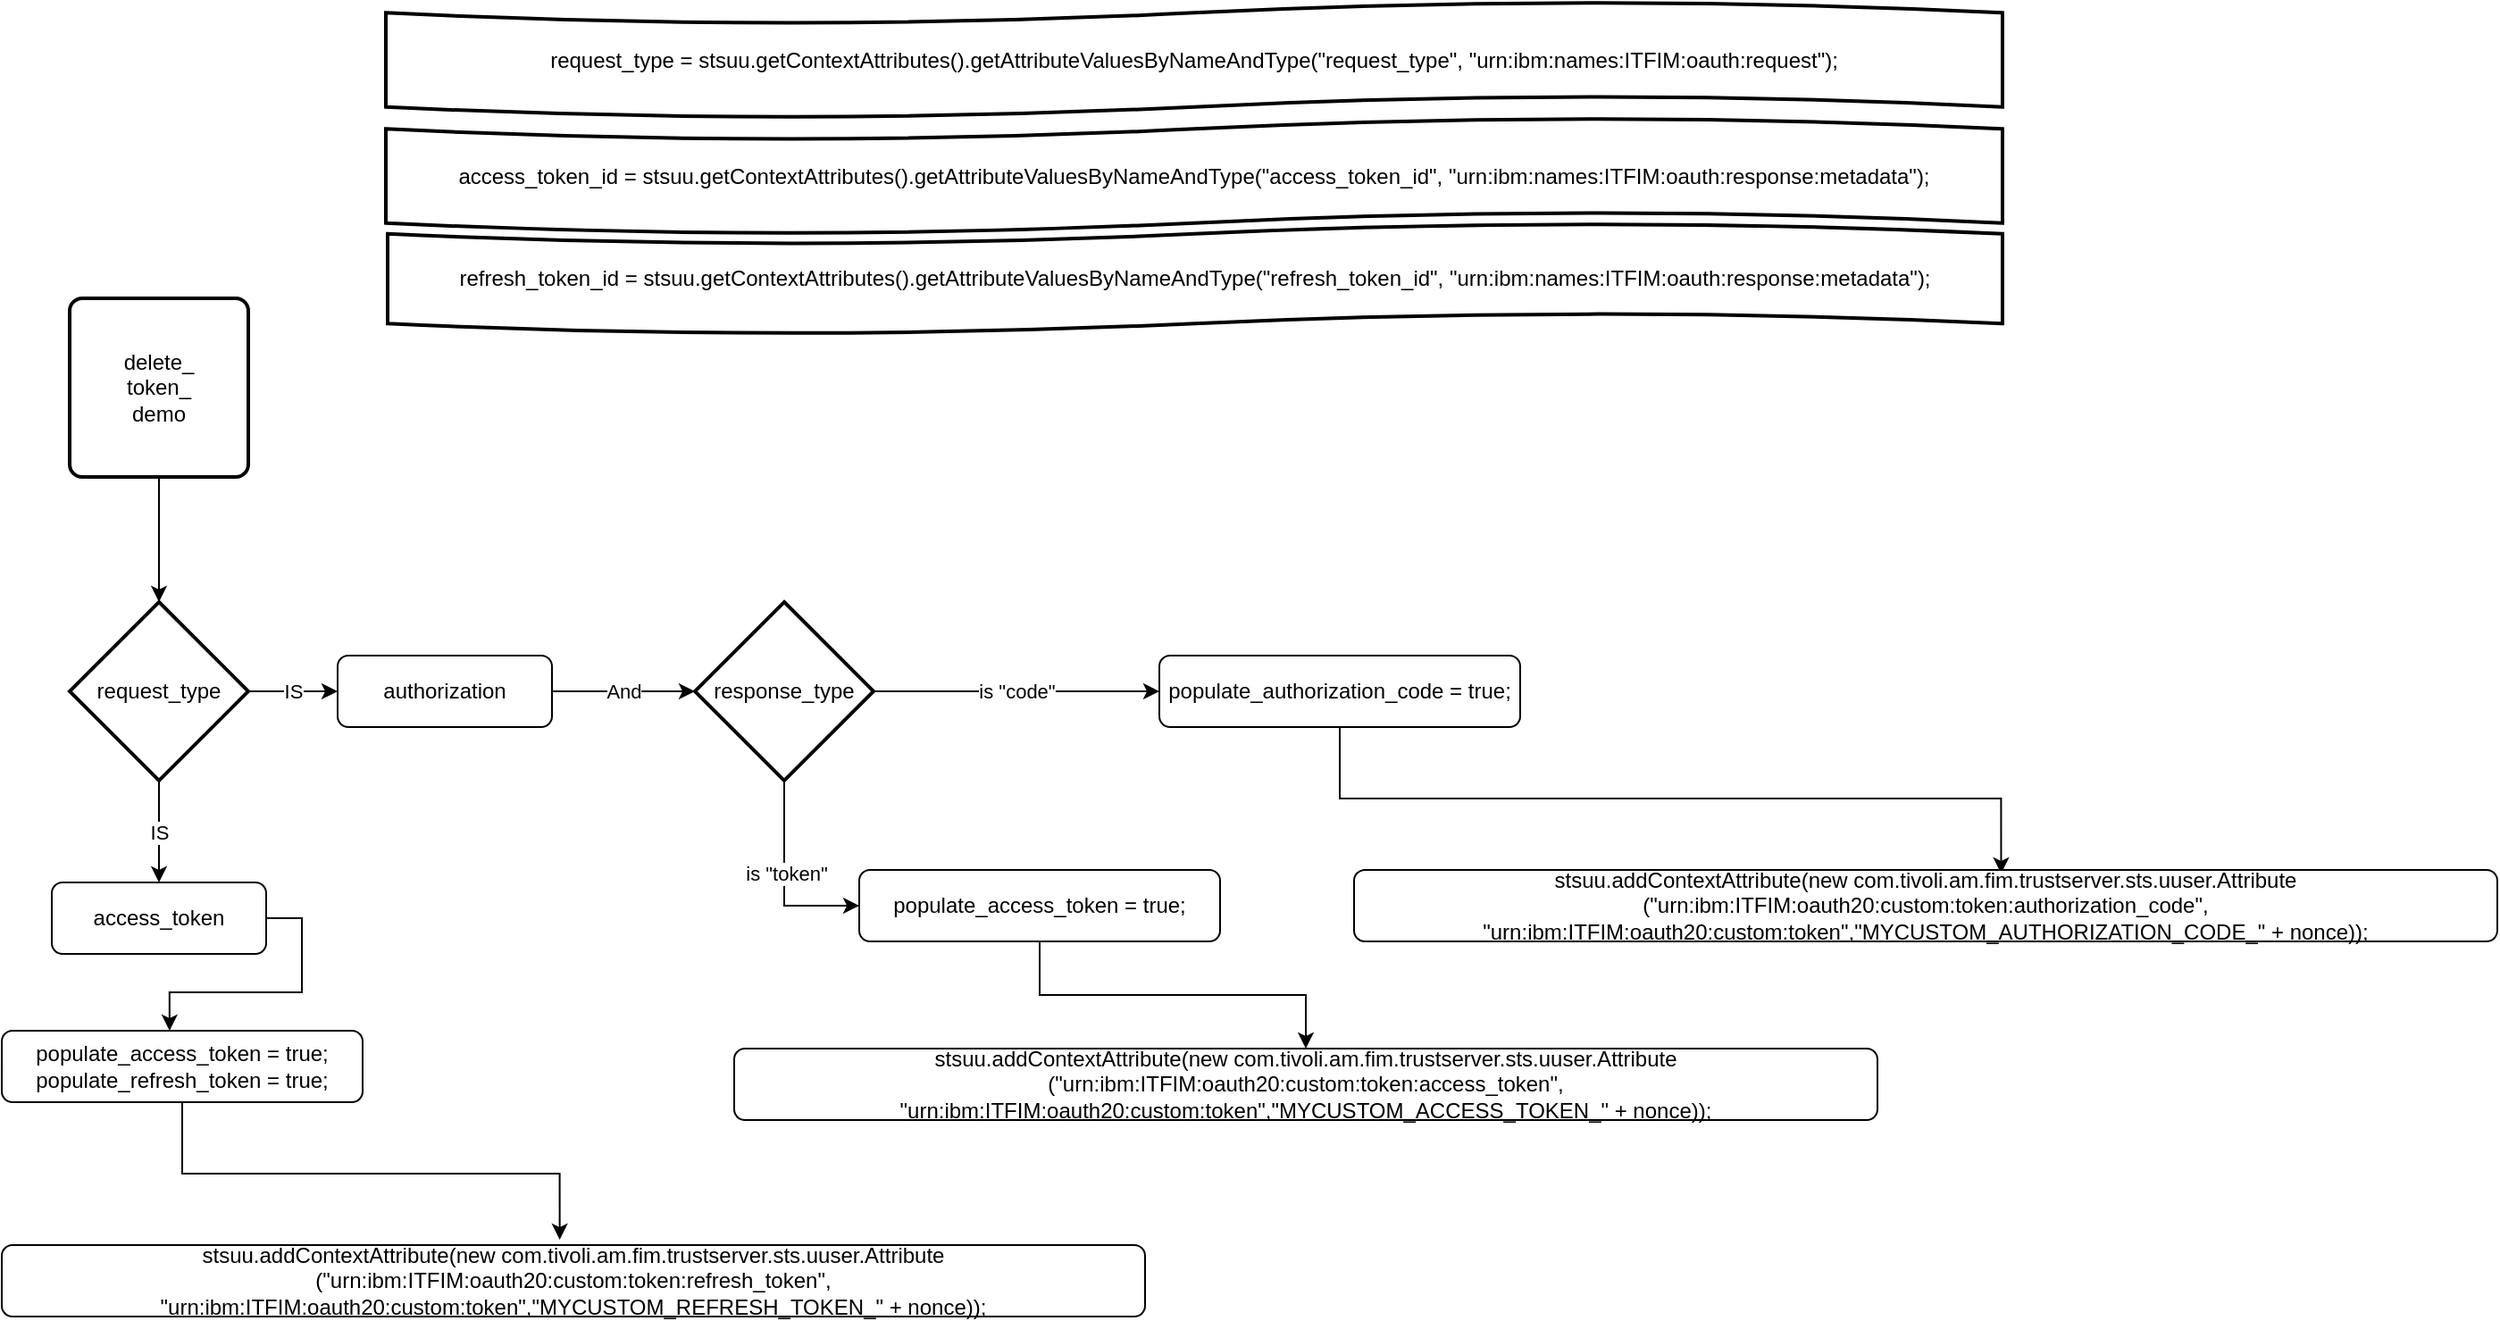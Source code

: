 <mxfile version="20.8.18" type="github">
  <diagram id="C5RBs43oDa-KdzZeNtuy" name="Page-1">
    <mxGraphModel dx="1434" dy="788" grid="1" gridSize="10" guides="1" tooltips="1" connect="1" arrows="1" fold="1" page="1" pageScale="1" pageWidth="827" pageHeight="1169" math="0" shadow="0">
      <root>
        <mxCell id="WIyWlLk6GJQsqaUBKTNV-0" />
        <mxCell id="WIyWlLk6GJQsqaUBKTNV-1" parent="WIyWlLk6GJQsqaUBKTNV-0" />
        <mxCell id="8u9az_-6E9huGCgLwTI3-13" value="IS" style="edgeStyle=orthogonalEdgeStyle;rounded=0;orthogonalLoop=1;jettySize=auto;html=1;entryX=0;entryY=0.5;entryDx=0;entryDy=0;" parent="WIyWlLk6GJQsqaUBKTNV-1" source="8u9az_-6E9huGCgLwTI3-10" target="8u9az_-6E9huGCgLwTI3-12" edge="1">
          <mxGeometry relative="1" as="geometry" />
        </mxCell>
        <mxCell id="_euS-0L5MUva1uoUSyzm-1" value="IS" style="edgeStyle=orthogonalEdgeStyle;rounded=0;orthogonalLoop=1;jettySize=auto;html=1;" parent="WIyWlLk6GJQsqaUBKTNV-1" source="8u9az_-6E9huGCgLwTI3-10" target="_euS-0L5MUva1uoUSyzm-0" edge="1">
          <mxGeometry relative="1" as="geometry" />
        </mxCell>
        <mxCell id="8u9az_-6E9huGCgLwTI3-10" value="request_type" style="strokeWidth=2;html=1;shape=mxgraph.flowchart.decision;whiteSpace=wrap;" parent="WIyWlLk6GJQsqaUBKTNV-1" vertex="1">
          <mxGeometry x="108" y="490" width="100" height="100" as="geometry" />
        </mxCell>
        <mxCell id="8u9az_-6E9huGCgLwTI3-15" value="And" style="edgeStyle=orthogonalEdgeStyle;rounded=0;orthogonalLoop=1;jettySize=auto;html=1;" parent="WIyWlLk6GJQsqaUBKTNV-1" source="8u9az_-6E9huGCgLwTI3-12" target="8u9az_-6E9huGCgLwTI3-14" edge="1">
          <mxGeometry relative="1" as="geometry" />
        </mxCell>
        <mxCell id="8u9az_-6E9huGCgLwTI3-12" value="authorization" style="rounded=1;whiteSpace=wrap;html=1;fontSize=12;glass=0;strokeWidth=1;shadow=0;" parent="WIyWlLk6GJQsqaUBKTNV-1" vertex="1">
          <mxGeometry x="258" y="520" width="120" height="40" as="geometry" />
        </mxCell>
        <mxCell id="8u9az_-6E9huGCgLwTI3-17" value="is &quot;code&quot;" style="edgeStyle=orthogonalEdgeStyle;rounded=0;orthogonalLoop=1;jettySize=auto;html=1;" parent="WIyWlLk6GJQsqaUBKTNV-1" source="8u9az_-6E9huGCgLwTI3-14" target="8u9az_-6E9huGCgLwTI3-16" edge="1">
          <mxGeometry relative="1" as="geometry">
            <Array as="points">
              <mxPoint x="640" y="540" />
              <mxPoint x="640" y="540" />
            </Array>
          </mxGeometry>
        </mxCell>
        <mxCell id="6J8a5stnOlsp0kq5DlnN-2" style="edgeStyle=orthogonalEdgeStyle;rounded=0;orthogonalLoop=1;jettySize=auto;html=1;entryX=0;entryY=0.5;entryDx=0;entryDy=0;" parent="WIyWlLk6GJQsqaUBKTNV-1" source="8u9az_-6E9huGCgLwTI3-14" target="6J8a5stnOlsp0kq5DlnN-1" edge="1">
          <mxGeometry relative="1" as="geometry" />
        </mxCell>
        <mxCell id="6J8a5stnOlsp0kq5DlnN-3" value="is &quot;token&quot;" style="edgeLabel;html=1;align=center;verticalAlign=middle;resizable=0;points=[];" parent="6J8a5stnOlsp0kq5DlnN-2" vertex="1" connectable="0">
          <mxGeometry x="-0.081" y="1" relative="1" as="geometry">
            <mxPoint as="offset" />
          </mxGeometry>
        </mxCell>
        <mxCell id="8u9az_-6E9huGCgLwTI3-14" value="response_type" style="strokeWidth=2;html=1;shape=mxgraph.flowchart.decision;whiteSpace=wrap;" parent="WIyWlLk6GJQsqaUBKTNV-1" vertex="1">
          <mxGeometry x="458" y="490" width="100" height="100" as="geometry" />
        </mxCell>
        <mxCell id="6J8a5stnOlsp0kq5DlnN-8" style="edgeStyle=orthogonalEdgeStyle;rounded=0;orthogonalLoop=1;jettySize=auto;html=1;entryX=0.566;entryY=0.05;entryDx=0;entryDy=0;entryPerimeter=0;" parent="WIyWlLk6GJQsqaUBKTNV-1" source="8u9az_-6E9huGCgLwTI3-16" target="6J8a5stnOlsp0kq5DlnN-6" edge="1">
          <mxGeometry relative="1" as="geometry" />
        </mxCell>
        <mxCell id="8u9az_-6E9huGCgLwTI3-16" value="populate_authorization_code = true;" style="rounded=1;whiteSpace=wrap;html=1;fontSize=12;glass=0;strokeWidth=1;shadow=0;" parent="WIyWlLk6GJQsqaUBKTNV-1" vertex="1">
          <mxGeometry x="718" y="520" width="202" height="40" as="geometry" />
        </mxCell>
        <mxCell id="6J8a5stnOlsp0kq5DlnN-0" style="edgeStyle=orthogonalEdgeStyle;rounded=0;orthogonalLoop=1;jettySize=auto;html=1;entryX=0.5;entryY=0;entryDx=0;entryDy=0;entryPerimeter=0;" parent="WIyWlLk6GJQsqaUBKTNV-1" source="FqvtAqR_Rkzib5x8kWpQ-0" target="8u9az_-6E9huGCgLwTI3-10" edge="1">
          <mxGeometry relative="1" as="geometry" />
        </mxCell>
        <mxCell id="FqvtAqR_Rkzib5x8kWpQ-0" value="delete_&lt;br&gt;token_&lt;br&gt;demo" style="rounded=1;whiteSpace=wrap;html=1;absoluteArcSize=1;arcSize=14;strokeWidth=2;" parent="WIyWlLk6GJQsqaUBKTNV-1" vertex="1">
          <mxGeometry x="108" y="320" width="100" height="100" as="geometry" />
        </mxCell>
        <mxCell id="FqvtAqR_Rkzib5x8kWpQ-18" value="access_token_id =&amp;nbsp;stsuu.getContextAttributes().getAttributeValuesByNameAndType(&quot;access_token_id&quot;, &quot;urn:ibm:names:ITFIM:oauth:response:metadata&quot;);" style="shape=tape;whiteSpace=wrap;html=1;strokeWidth=2;size=0.19" parent="WIyWlLk6GJQsqaUBKTNV-1" vertex="1">
          <mxGeometry x="285" y="219" width="905" height="65" as="geometry" />
        </mxCell>
        <mxCell id="6J8a5stnOlsp0kq5DlnN-5" style="edgeStyle=orthogonalEdgeStyle;rounded=0;orthogonalLoop=1;jettySize=auto;html=1;exitX=1;exitY=0.5;exitDx=0;exitDy=0;entryX=0.465;entryY=0;entryDx=0;entryDy=0;entryPerimeter=0;" parent="WIyWlLk6GJQsqaUBKTNV-1" source="_euS-0L5MUva1uoUSyzm-0" target="6J8a5stnOlsp0kq5DlnN-4" edge="1">
          <mxGeometry relative="1" as="geometry" />
        </mxCell>
        <mxCell id="_euS-0L5MUva1uoUSyzm-0" value="access_token" style="rounded=1;whiteSpace=wrap;html=1;fontSize=12;glass=0;strokeWidth=1;shadow=0;" parent="WIyWlLk6GJQsqaUBKTNV-1" vertex="1">
          <mxGeometry x="98" y="647" width="120" height="40" as="geometry" />
        </mxCell>
        <mxCell id="_euS-0L5MUva1uoUSyzm-6" value="refresh_token_id = stsuu.getContextAttributes().getAttributeValuesByNameAndType(&quot;refresh_token_id&quot;, &quot;urn:ibm:names:ITFIM:oauth:response:metadata&quot;);" style="shape=tape;whiteSpace=wrap;html=1;strokeWidth=2;size=0.19" parent="WIyWlLk6GJQsqaUBKTNV-1" vertex="1">
          <mxGeometry x="286" y="278" width="904" height="62" as="geometry" />
        </mxCell>
        <mxCell id="6J8a5stnOlsp0kq5DlnN-10" style="edgeStyle=orthogonalEdgeStyle;rounded=0;orthogonalLoop=1;jettySize=auto;html=1;" parent="WIyWlLk6GJQsqaUBKTNV-1" source="6J8a5stnOlsp0kq5DlnN-1" target="6J8a5stnOlsp0kq5DlnN-9" edge="1">
          <mxGeometry relative="1" as="geometry" />
        </mxCell>
        <mxCell id="6J8a5stnOlsp0kq5DlnN-1" value="populate_access_token = true;" style="rounded=1;whiteSpace=wrap;html=1;fontSize=12;glass=0;strokeWidth=1;shadow=0;" parent="WIyWlLk6GJQsqaUBKTNV-1" vertex="1">
          <mxGeometry x="550" y="640" width="202" height="40" as="geometry" />
        </mxCell>
        <mxCell id="6J8a5stnOlsp0kq5DlnN-12" style="edgeStyle=orthogonalEdgeStyle;rounded=0;orthogonalLoop=1;jettySize=auto;html=1;entryX=0.488;entryY=-0.075;entryDx=0;entryDy=0;entryPerimeter=0;" parent="WIyWlLk6GJQsqaUBKTNV-1" source="6J8a5stnOlsp0kq5DlnN-4" target="6J8a5stnOlsp0kq5DlnN-11" edge="1">
          <mxGeometry relative="1" as="geometry" />
        </mxCell>
        <mxCell id="6J8a5stnOlsp0kq5DlnN-4" value="&lt;div&gt;populate_access_token = true;&lt;/div&gt;&lt;div&gt;   populate_refresh_token = true;&lt;/div&gt;" style="rounded=1;whiteSpace=wrap;html=1;fontSize=12;glass=0;strokeWidth=1;shadow=0;" parent="WIyWlLk6GJQsqaUBKTNV-1" vertex="1">
          <mxGeometry x="70" y="730" width="202" height="40" as="geometry" />
        </mxCell>
        <mxCell id="6J8a5stnOlsp0kq5DlnN-6" value="stsuu.addContextAttribute(new com.tivoli.am.fim.trustserver.sts.uuser.Attribute&lt;br&gt;(&quot;urn:ibm:ITFIM:oauth20:custom:token:authorization_code&quot;,&lt;br&gt;&quot;urn:ibm:ITFIM:oauth20:custom:token&quot;,&quot;MYCUSTOM_AUTHORIZATION_CODE_&quot; + nonce));" style="rounded=1;whiteSpace=wrap;html=1;fontSize=12;glass=0;strokeWidth=1;shadow=0;" parent="WIyWlLk6GJQsqaUBKTNV-1" vertex="1">
          <mxGeometry x="827" y="640" width="640" height="40" as="geometry" />
        </mxCell>
        <mxCell id="6J8a5stnOlsp0kq5DlnN-9" value="stsuu.addContextAttribute(new com.tivoli.am.fim.trustserver.sts.uuser.Attribute&lt;br&gt;(&quot;urn:ibm:ITFIM:oauth20:custom:token:access_token&quot;,&lt;br&gt;&quot;urn:ibm:ITFIM:oauth20:custom:token&quot;,&quot;MYCUSTOM_ACCESS_TOKEN_&quot; + nonce));" style="rounded=1;whiteSpace=wrap;html=1;fontSize=12;glass=0;strokeWidth=1;shadow=0;" parent="WIyWlLk6GJQsqaUBKTNV-1" vertex="1">
          <mxGeometry x="480" y="740" width="640" height="40" as="geometry" />
        </mxCell>
        <mxCell id="6J8a5stnOlsp0kq5DlnN-11" value="stsuu.addContextAttribute(new com.tivoli.am.fim.trustserver.sts.uuser.Attribute&lt;br&gt;(&quot;urn:ibm:ITFIM:oauth20:custom:token:refresh_token&quot;,&lt;br&gt;&quot;urn:ibm:ITFIM:oauth20:custom:token&quot;,&quot;MYCUSTOM_REFRESH_TOKEN_&quot; + nonce));" style="rounded=1;whiteSpace=wrap;html=1;fontSize=12;glass=0;strokeWidth=1;shadow=0;" parent="WIyWlLk6GJQsqaUBKTNV-1" vertex="1">
          <mxGeometry x="70" y="850" width="640" height="40" as="geometry" />
        </mxCell>
        <mxCell id="vp2WyjqZ95RvRo14lOhJ-0" value="request_type =&amp;nbsp;stsuu.getContextAttributes().getAttributeValuesByNameAndType(&quot;request_type&quot;, &quot;urn:ibm:names:ITFIM:oauth:request&quot;);" style="shape=tape;whiteSpace=wrap;html=1;strokeWidth=2;size=0.19" vertex="1" parent="WIyWlLk6GJQsqaUBKTNV-1">
          <mxGeometry x="285" y="154" width="905" height="65" as="geometry" />
        </mxCell>
      </root>
    </mxGraphModel>
  </diagram>
</mxfile>
